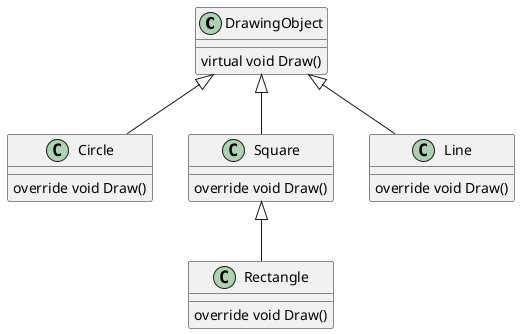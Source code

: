 @startuml

class DrawingObject 
{
  virtual void Draw()
}

class Circle 
{
  override void Draw()
}

class Rectangle 
{
  override void Draw()
}


class Square 
{
  override void Draw()
}

class Line 
{
  override void Draw()
}

DrawingObject <|-- Line
DrawingObject <|-- Circle
DrawingObject <|-- Square
Square <|-- Rectangle

@enduml
